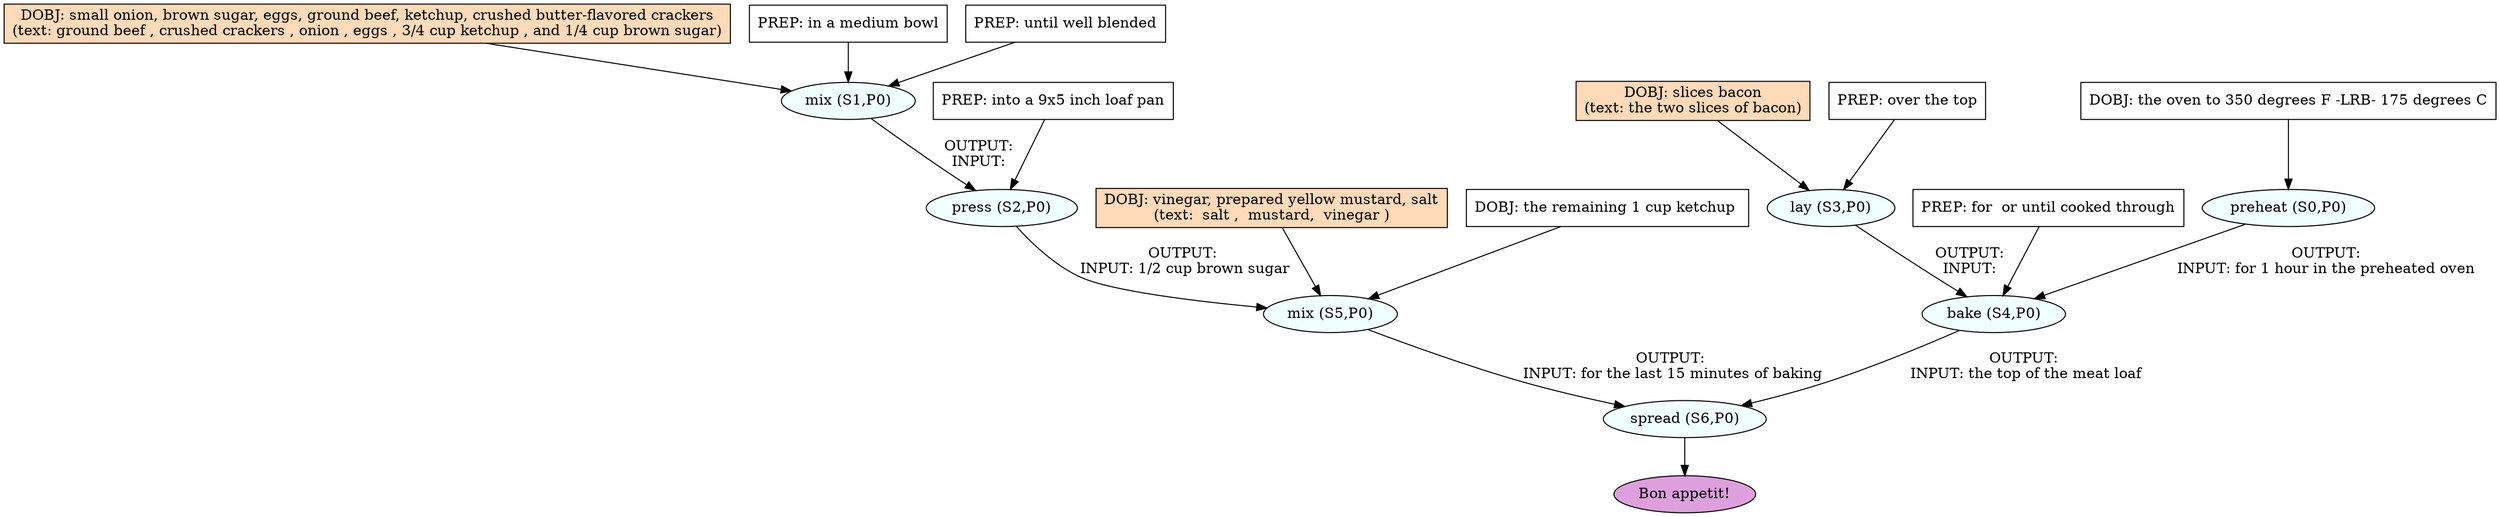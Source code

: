 digraph recipe {
E0[label="preheat (S0,P0)", shape=oval, style=filled, fillcolor=azure]
E1[label="mix (S1,P0)", shape=oval, style=filled, fillcolor=azure]
E2[label="press (S2,P0)", shape=oval, style=filled, fillcolor=azure]
E3[label="lay (S3,P0)", shape=oval, style=filled, fillcolor=azure]
E4[label="bake (S4,P0)", shape=oval, style=filled, fillcolor=azure]
E5[label="mix (S5,P0)", shape=oval, style=filled, fillcolor=azure]
E6[label="spread (S6,P0)", shape=oval, style=filled, fillcolor=azure]
D0[label="DOBJ: the oven to 350 degrees F -LRB- 175 degrees C", shape=box, style=filled, fillcolor=white]
D0 -> E0
D1[label="DOBJ: small onion, brown sugar, eggs, ground beef, ketchup, crushed butter-flavored crackers
(text: ground beef , crushed crackers , onion , eggs , 3/4 cup ketchup , and 1/4 cup brown sugar)", shape=box, style=filled, fillcolor=peachpuff]
D1 -> E1
P1_0[label="PREP: in a medium bowl", shape=box, style=filled, fillcolor=white]
P1_0 -> E1
P1_1[label="PREP: until well blended", shape=box, style=filled, fillcolor=white]
P1_1 -> E1
D3[label="DOBJ: slices bacon
(text: the two slices of bacon)", shape=box, style=filled, fillcolor=peachpuff]
D3 -> E3
P3_0[label="PREP: over the top", shape=box, style=filled, fillcolor=white]
P3_0 -> E3
E1 -> E2 [label="OUTPUT: 
INPUT: "]
P2_0_0[label="PREP: into a 9x5 inch loaf pan", shape=box, style=filled, fillcolor=white]
P2_0_0 -> E2
E3 -> E4 [label="OUTPUT: 
INPUT: "]
E0 -> E4 [label="OUTPUT: 
INPUT: for 1 hour in the preheated oven "]
P4_0_1[label="PREP: for  or until cooked through", shape=box, style=filled, fillcolor=white]
P4_0_1 -> E4
D5_ing[label="DOBJ: vinegar, prepared yellow mustard, salt
(text:  salt ,  mustard,  vinegar )", shape=box, style=filled, fillcolor=peachpuff]
D5_ing -> E5
D5_0[label="DOBJ: the remaining 1 cup ketchup ", shape=box, style=filled, fillcolor=white]
D5_0 -> E5
E2 -> E5 [label="OUTPUT: 
INPUT: 1/2 cup brown sugar"]
E4 -> E6 [label="OUTPUT: 
INPUT: the top of the meat loaf"]
E5 -> E6 [label="OUTPUT: 
INPUT: for the last 15 minutes of baking"]
EOR[label="Bon appetit!", shape=oval, style=filled, fillcolor=plum]
E6 -> EOR
}
